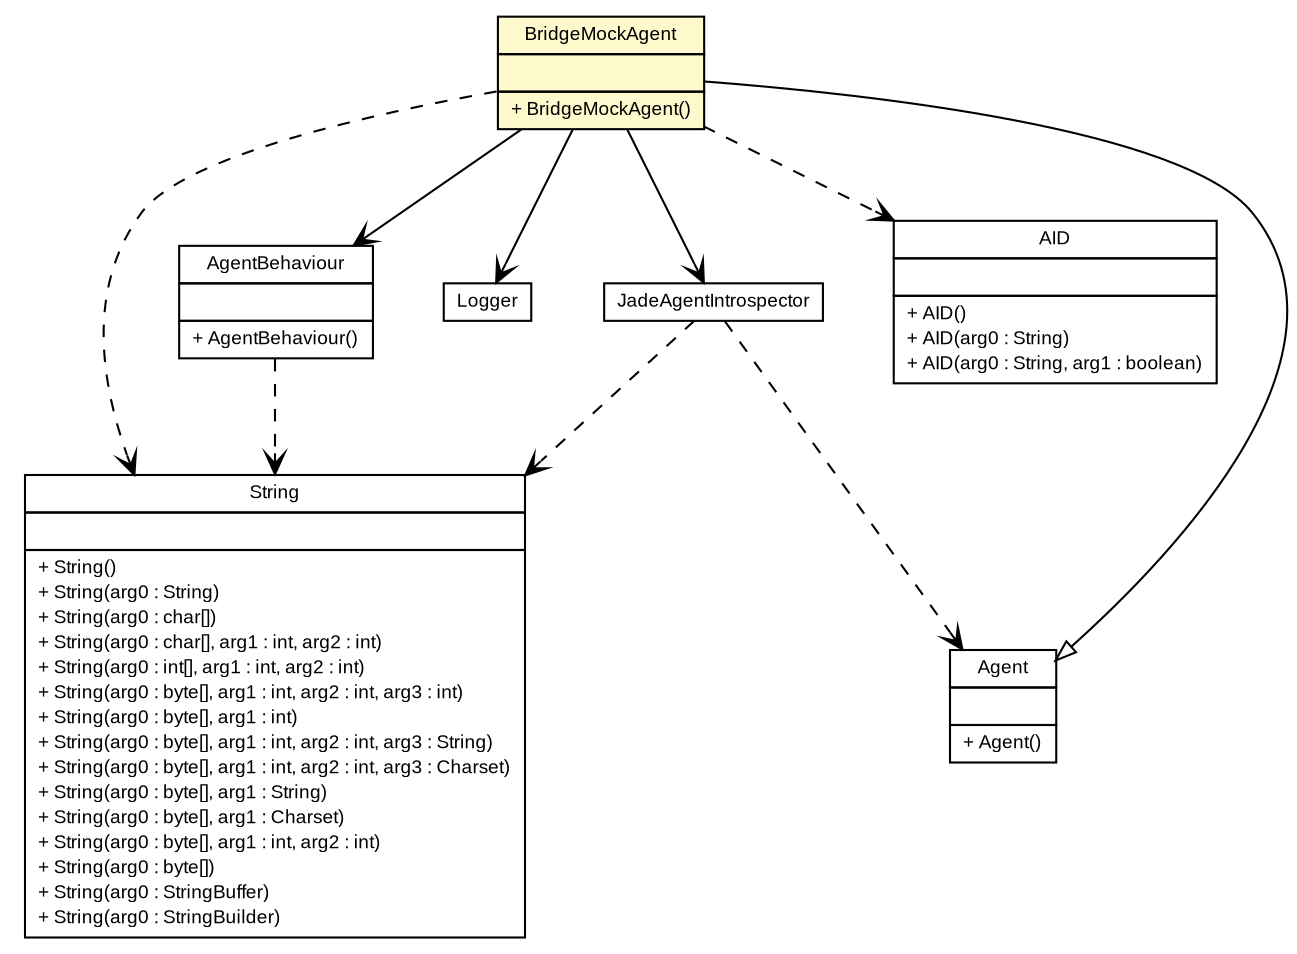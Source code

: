 #!/usr/local/bin/dot
#
# Class diagram 
# Generated by UMLGraph version 5.1 (http://www.umlgraph.org/)
#

digraph G {
	edge [fontname="arial",fontsize=10,labelfontname="arial",labelfontsize=10];
	node [fontname="arial",fontsize=10,shape=plaintext];
	nodesep=0.25;
	ranksep=0.5;
	// es.upm.dit.gsi.beast.mock.common.AgentBehaviour
	c968 [label=<<table title="es.upm.dit.gsi.beast.mock.common.AgentBehaviour" border="0" cellborder="1" cellspacing="0" cellpadding="2" port="p" href="../../common/AgentBehaviour.html">
		<tr><td><table border="0" cellspacing="0" cellpadding="1">
<tr><td align="center" balign="center"> AgentBehaviour </td></tr>
		</table></td></tr>
		<tr><td><table border="0" cellspacing="0" cellpadding="1">
<tr><td align="left" balign="left">  </td></tr>
		</table></td></tr>
		<tr><td><table border="0" cellspacing="0" cellpadding="1">
<tr><td align="left" balign="left"> + AgentBehaviour() </td></tr>
		</table></td></tr>
		</table>>, fontname="arial", fontcolor="black", fontsize=9.0];
	// es.upm.dit.gsi.beast.mock.jade.bridgeMock.BridgeMockAgent
	c970 [label=<<table title="es.upm.dit.gsi.beast.mock.jade.bridgeMock.BridgeMockAgent" border="0" cellborder="1" cellspacing="0" cellpadding="2" port="p" bgcolor="lemonChiffon" href="./BridgeMockAgent.html">
		<tr><td><table border="0" cellspacing="0" cellpadding="1">
<tr><td align="center" balign="center"> BridgeMockAgent </td></tr>
		</table></td></tr>
		<tr><td><table border="0" cellspacing="0" cellpadding="1">
<tr><td align="left" balign="left">  </td></tr>
		</table></td></tr>
		<tr><td><table border="0" cellspacing="0" cellpadding="1">
<tr><td align="left" balign="left"> + BridgeMockAgent() </td></tr>
		</table></td></tr>
		</table>>, fontname="arial", fontcolor="black", fontsize=9.0];
	// es.upm.dit.gsi.beast.platform.jade.JadeAgentIntrospector
	c988 [label=<<table title="es.upm.dit.gsi.beast.platform.jade.JadeAgentIntrospector" border="0" cellborder="1" cellspacing="0" cellpadding="2" port="p" href="../../../platform/jade/JadeAgentIntrospector.html">
		<tr><td><table border="0" cellspacing="0" cellpadding="1">
<tr><td align="center" balign="center"> JadeAgentIntrospector </td></tr>
		</table></td></tr>
		</table>>, fontname="arial", fontcolor="black", fontsize=9.0];
	//es.upm.dit.gsi.beast.mock.jade.bridgeMock.BridgeMockAgent extends jade.core.Agent
	c1003:p -> c970:p [dir=back,arrowtail=empty];
	// es.upm.dit.gsi.beast.mock.jade.bridgeMock.BridgeMockAgent NAVASSOC jade.util.Logger
	c970:p -> c1004:p [taillabel="", label="", headlabel="", fontname="arial", fontcolor="black", fontsize=10.0, color="black", arrowhead=open];
	// es.upm.dit.gsi.beast.mock.jade.bridgeMock.BridgeMockAgent NAVASSOC es.upm.dit.gsi.beast.platform.jade.JadeAgentIntrospector
	c970:p -> c988:p [taillabel="", label="", headlabel="", fontname="arial", fontcolor="black", fontsize=10.0, color="black", arrowhead=open];
	// es.upm.dit.gsi.beast.mock.jade.bridgeMock.BridgeMockAgent NAVASSOC es.upm.dit.gsi.beast.mock.common.AgentBehaviour
	c970:p -> c968:p [taillabel="", label="", headlabel="", fontname="arial", fontcolor="black", fontsize=10.0, color="black", arrowhead=open];
	// es.upm.dit.gsi.beast.mock.common.AgentBehaviour DEPEND java.lang.String
	c968:p -> c1005:p [taillabel="", label="", headlabel="", fontname="arial", fontcolor="black", fontsize=10.0, color="black", arrowhead=open, style=dashed];
	// es.upm.dit.gsi.beast.mock.jade.bridgeMock.BridgeMockAgent DEPEND jade.core.AID
	c970:p -> c1006:p [taillabel="", label="", headlabel="", fontname="arial", fontcolor="black", fontsize=10.0, color="black", arrowhead=open, style=dashed];
	// es.upm.dit.gsi.beast.mock.jade.bridgeMock.BridgeMockAgent DEPEND java.lang.String
	c970:p -> c1005:p [taillabel="", label="", headlabel="", fontname="arial", fontcolor="black", fontsize=10.0, color="black", arrowhead=open, style=dashed];
	// es.upm.dit.gsi.beast.platform.jade.JadeAgentIntrospector DEPEND jade.core.Agent
	c988:p -> c1003:p [taillabel="", label="", headlabel="", fontname="arial", fontcolor="black", fontsize=10.0, color="black", arrowhead=open, style=dashed];
	// es.upm.dit.gsi.beast.platform.jade.JadeAgentIntrospector DEPEND java.lang.String
	c988:p -> c1005:p [taillabel="", label="", headlabel="", fontname="arial", fontcolor="black", fontsize=10.0, color="black", arrowhead=open, style=dashed];
	// jade.core.AID
	c1006 [label=<<table title="jade.core.AID" border="0" cellborder="1" cellspacing="0" cellpadding="2" port="p" href="http://java.sun.com/j2se/1.4.2/docs/api/jade/core/AID.html">
		<tr><td><table border="0" cellspacing="0" cellpadding="1">
<tr><td align="center" balign="center"> AID </td></tr>
		</table></td></tr>
		<tr><td><table border="0" cellspacing="0" cellpadding="1">
<tr><td align="left" balign="left">  </td></tr>
		</table></td></tr>
		<tr><td><table border="0" cellspacing="0" cellpadding="1">
<tr><td align="left" balign="left"> + AID() </td></tr>
<tr><td align="left" balign="left"> + AID(arg0 : String) </td></tr>
<tr><td align="left" balign="left"> + AID(arg0 : String, arg1 : boolean) </td></tr>
		</table></td></tr>
		</table>>, fontname="arial", fontcolor="black", fontsize=9.0];
	// jade.core.Agent
	c1003 [label=<<table title="jade.core.Agent" border="0" cellborder="1" cellspacing="0" cellpadding="2" port="p" href="http://java.sun.com/j2se/1.4.2/docs/api/jade/core/Agent.html">
		<tr><td><table border="0" cellspacing="0" cellpadding="1">
<tr><td align="center" balign="center"> Agent </td></tr>
		</table></td></tr>
		<tr><td><table border="0" cellspacing="0" cellpadding="1">
<tr><td align="left" balign="left">  </td></tr>
		</table></td></tr>
		<tr><td><table border="0" cellspacing="0" cellpadding="1">
<tr><td align="left" balign="left"> + Agent() </td></tr>
		</table></td></tr>
		</table>>, fontname="arial", fontcolor="black", fontsize=9.0];
	// java.lang.String
	c1005 [label=<<table title="java.lang.String" border="0" cellborder="1" cellspacing="0" cellpadding="2" port="p" href="http://java.sun.com/j2se/1.4.2/docs/api/java/lang/String.html">
		<tr><td><table border="0" cellspacing="0" cellpadding="1">
<tr><td align="center" balign="center"> String </td></tr>
		</table></td></tr>
		<tr><td><table border="0" cellspacing="0" cellpadding="1">
<tr><td align="left" balign="left">  </td></tr>
		</table></td></tr>
		<tr><td><table border="0" cellspacing="0" cellpadding="1">
<tr><td align="left" balign="left"> + String() </td></tr>
<tr><td align="left" balign="left"> + String(arg0 : String) </td></tr>
<tr><td align="left" balign="left"> + String(arg0 : char[]) </td></tr>
<tr><td align="left" balign="left"> + String(arg0 : char[], arg1 : int, arg2 : int) </td></tr>
<tr><td align="left" balign="left"> + String(arg0 : int[], arg1 : int, arg2 : int) </td></tr>
<tr><td align="left" balign="left"> + String(arg0 : byte[], arg1 : int, arg2 : int, arg3 : int) </td></tr>
<tr><td align="left" balign="left"> + String(arg0 : byte[], arg1 : int) </td></tr>
<tr><td align="left" balign="left"> + String(arg0 : byte[], arg1 : int, arg2 : int, arg3 : String) </td></tr>
<tr><td align="left" balign="left"> + String(arg0 : byte[], arg1 : int, arg2 : int, arg3 : Charset) </td></tr>
<tr><td align="left" balign="left"> + String(arg0 : byte[], arg1 : String) </td></tr>
<tr><td align="left" balign="left"> + String(arg0 : byte[], arg1 : Charset) </td></tr>
<tr><td align="left" balign="left"> + String(arg0 : byte[], arg1 : int, arg2 : int) </td></tr>
<tr><td align="left" balign="left"> + String(arg0 : byte[]) </td></tr>
<tr><td align="left" balign="left"> + String(arg0 : StringBuffer) </td></tr>
<tr><td align="left" balign="left"> + String(arg0 : StringBuilder) </td></tr>
		</table></td></tr>
		</table>>, fontname="arial", fontcolor="black", fontsize=9.0];
	// jade.util.Logger
	c1004 [label=<<table title="jade.util.Logger" border="0" cellborder="1" cellspacing="0" cellpadding="2" port="p" href="http://java.sun.com/j2se/1.4.2/docs/api/jade/util/Logger.html">
		<tr><td><table border="0" cellspacing="0" cellpadding="1">
<tr><td align="center" balign="center"> Logger </td></tr>
		</table></td></tr>
		</table>>, fontname="arial", fontcolor="black", fontsize=9.0];
}

